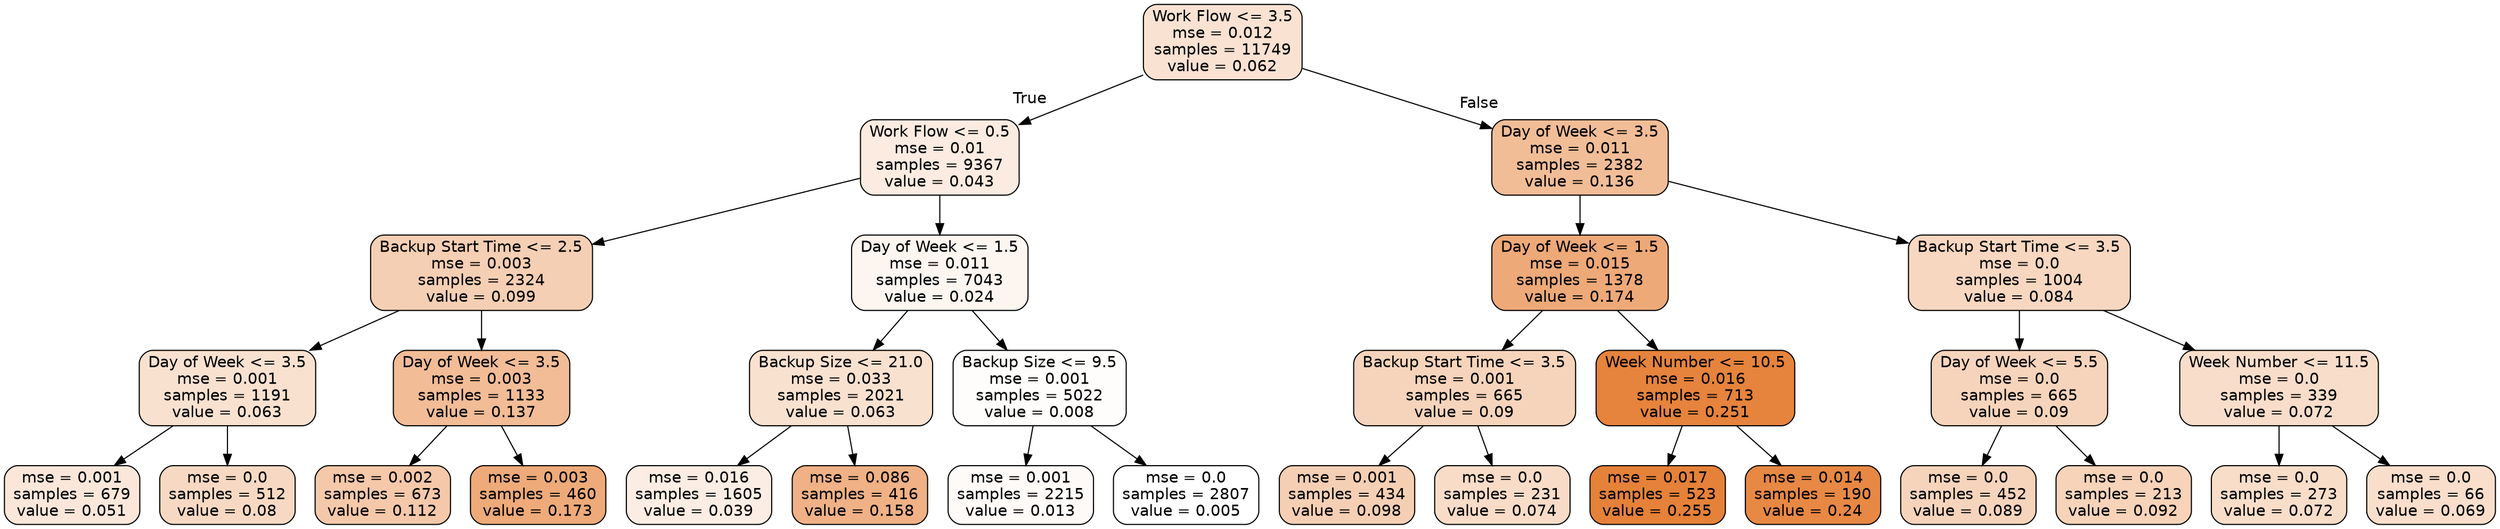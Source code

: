 digraph Tree {
node [shape=box, style="filled, rounded", color="black", fontname=helvetica] ;
edge [fontname=helvetica] ;
0 [label="Work Flow <= 3.5\nmse = 0.012\nsamples = 11749\nvalue = 0.062", fillcolor="#e581393a"] ;
1 [label="Work Flow <= 0.5\nmse = 0.01\nsamples = 9367\nvalue = 0.043", fillcolor="#e5813927"] ;
0 -> 1 [labeldistance=2.5, labelangle=45, headlabel="True"] ;
2 [label="Backup Start Time <= 2.5\nmse = 0.003\nsamples = 2324\nvalue = 0.099", fillcolor="#e5813961"] ;
1 -> 2 ;
3 [label="Day of Week <= 3.5\nmse = 0.001\nsamples = 1191\nvalue = 0.063", fillcolor="#e581393c"] ;
2 -> 3 ;
4 [label="mse = 0.001\nsamples = 679\nvalue = 0.051", fillcolor="#e581392f"] ;
3 -> 4 ;
5 [label="mse = 0.0\nsamples = 512\nvalue = 0.08", fillcolor="#e581394d"] ;
3 -> 5 ;
6 [label="Day of Week <= 3.5\nmse = 0.003\nsamples = 1133\nvalue = 0.137", fillcolor="#e5813987"] ;
2 -> 6 ;
7 [label="mse = 0.002\nsamples = 673\nvalue = 0.112", fillcolor="#e581396e"] ;
6 -> 7 ;
8 [label="mse = 0.003\nsamples = 460\nvalue = 0.173", fillcolor="#e58139ac"] ;
6 -> 8 ;
9 [label="Day of Week <= 1.5\nmse = 0.011\nsamples = 7043\nvalue = 0.024", fillcolor="#e5813914"] ;
1 -> 9 ;
10 [label="Backup Size <= 21.0\nmse = 0.033\nsamples = 2021\nvalue = 0.063", fillcolor="#e581393c"] ;
9 -> 10 ;
11 [label="mse = 0.016\nsamples = 1605\nvalue = 0.039", fillcolor="#e5813923"] ;
10 -> 11 ;
12 [label="mse = 0.086\nsamples = 416\nvalue = 0.158", fillcolor="#e581399d"] ;
10 -> 12 ;
13 [label="Backup Size <= 9.5\nmse = 0.001\nsamples = 5022\nvalue = 0.008", fillcolor="#e5813904"] ;
9 -> 13 ;
14 [label="mse = 0.001\nsamples = 2215\nvalue = 0.013", fillcolor="#e5813909"] ;
13 -> 14 ;
15 [label="mse = 0.0\nsamples = 2807\nvalue = 0.005", fillcolor="#e5813900"] ;
13 -> 15 ;
16 [label="Day of Week <= 3.5\nmse = 0.011\nsamples = 2382\nvalue = 0.136", fillcolor="#e5813986"] ;
0 -> 16 [labeldistance=2.5, labelangle=-45, headlabel="False"] ;
17 [label="Day of Week <= 1.5\nmse = 0.015\nsamples = 1378\nvalue = 0.174", fillcolor="#e58139ad"] ;
16 -> 17 ;
18 [label="Backup Start Time <= 3.5\nmse = 0.001\nsamples = 665\nvalue = 0.09", fillcolor="#e5813957"] ;
17 -> 18 ;
19 [label="mse = 0.001\nsamples = 434\nvalue = 0.098", fillcolor="#e5813960"] ;
18 -> 19 ;
20 [label="mse = 0.0\nsamples = 231\nvalue = 0.074", fillcolor="#e5813947"] ;
18 -> 20 ;
21 [label="Week Number <= 10.5\nmse = 0.016\nsamples = 713\nvalue = 0.251", fillcolor="#e58139fb"] ;
17 -> 21 ;
22 [label="mse = 0.017\nsamples = 523\nvalue = 0.255", fillcolor="#e58139ff"] ;
21 -> 22 ;
23 [label="mse = 0.014\nsamples = 190\nvalue = 0.24", fillcolor="#e58139f0"] ;
21 -> 23 ;
24 [label="Backup Start Time <= 3.5\nmse = 0.0\nsamples = 1004\nvalue = 0.084", fillcolor="#e5813951"] ;
16 -> 24 ;
25 [label="Day of Week <= 5.5\nmse = 0.0\nsamples = 665\nvalue = 0.09", fillcolor="#e5813957"] ;
24 -> 25 ;
26 [label="mse = 0.0\nsamples = 452\nvalue = 0.089", fillcolor="#e5813956"] ;
25 -> 26 ;
27 [label="mse = 0.0\nsamples = 213\nvalue = 0.092", fillcolor="#e5813959"] ;
25 -> 27 ;
28 [label="Week Number <= 11.5\nmse = 0.0\nsamples = 339\nvalue = 0.072", fillcolor="#e5813944"] ;
24 -> 28 ;
29 [label="mse = 0.0\nsamples = 273\nvalue = 0.072", fillcolor="#e5813945"] ;
28 -> 29 ;
30 [label="mse = 0.0\nsamples = 66\nvalue = 0.069", fillcolor="#e5813942"] ;
28 -> 30 ;
}